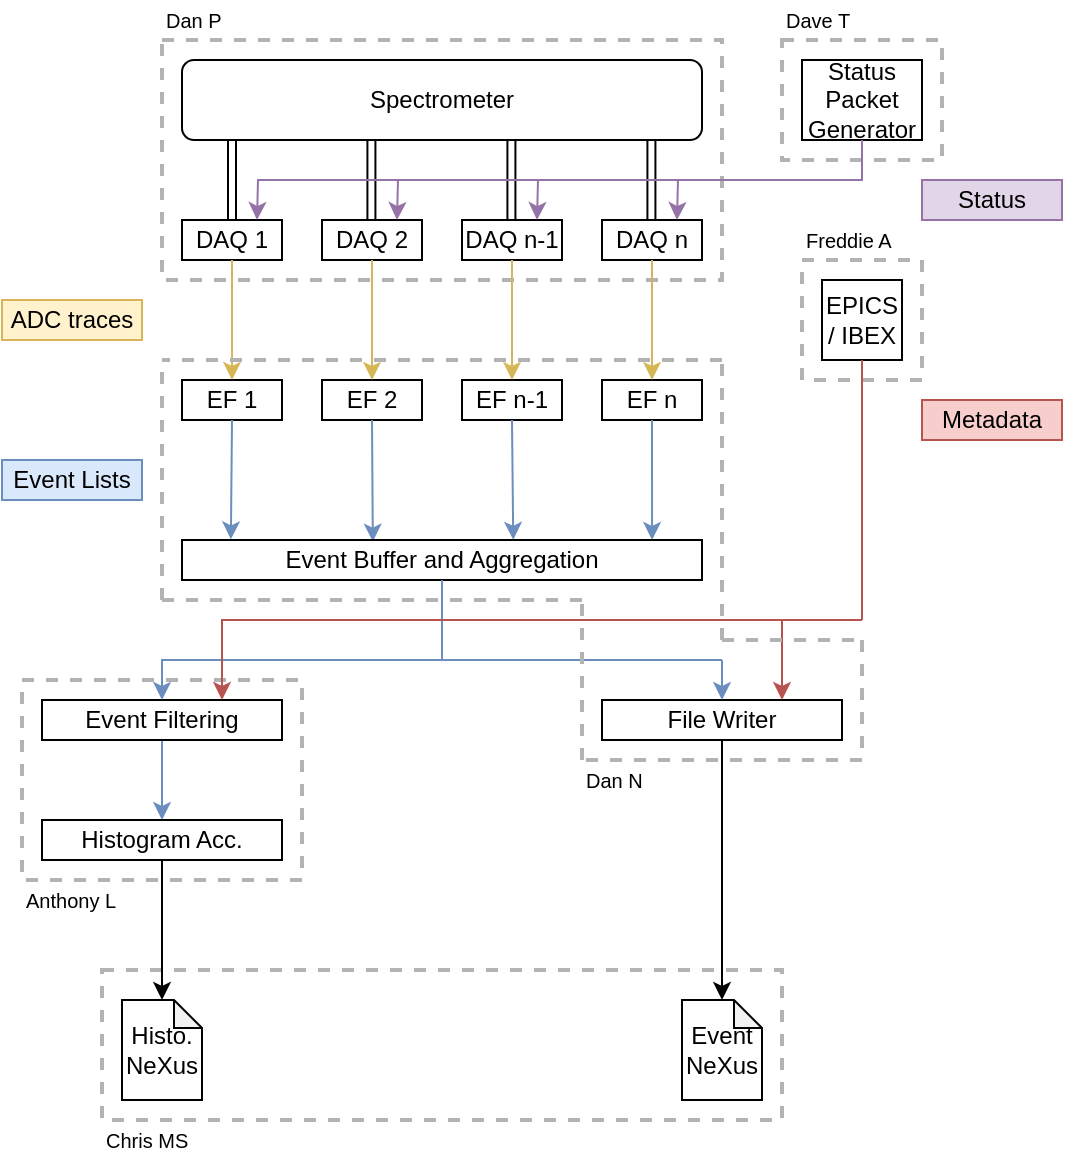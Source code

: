 <mxfile version="23.0.2" type="device">
  <diagram name="Page-1" id="HQ6p7cDR1sw3VFluNTTl">
    <mxGraphModel dx="180" dy="546" grid="1" gridSize="10" guides="1" tooltips="1" connect="1" arrows="1" fold="1" page="1" pageScale="1" pageWidth="827" pageHeight="1169" math="0" shadow="0">
      <root>
        <mxCell id="0" />
        <mxCell id="1" parent="0" />
        <mxCell id="c08GkZa1W9AZNbsfIRzl-18" value="" style="rounded=0;whiteSpace=wrap;html=1;dashed=1;fillColor=none;strokeWidth=2;strokeColor=#B3B3B3;" parent="1" vertex="1">
          <mxGeometry x="200" y="615" width="340" height="75" as="geometry" />
        </mxCell>
        <mxCell id="uDArvXW7a5tx-fPD2nT2-12" value="" style="rounded=0;whiteSpace=wrap;html=1;dashed=1;fillColor=none;strokeColor=#B3B3B3;strokeWidth=2;" parent="1" vertex="1">
          <mxGeometry x="550" y="260" width="60" height="60" as="geometry" />
        </mxCell>
        <mxCell id="uDArvXW7a5tx-fPD2nT2-10" value="" style="rounded=0;whiteSpace=wrap;html=1;dashed=1;fillColor=none;strokeWidth=2;strokeColor=#B3B3B3;" parent="1" vertex="1">
          <mxGeometry x="540" y="150" width="80" height="60" as="geometry" />
        </mxCell>
        <mxCell id="uDArvXW7a5tx-fPD2nT2-11" value="" style="rounded=0;whiteSpace=wrap;html=1;dashed=1;fillColor=none;strokeWidth=2;strokeColor=#B3B3B3;" parent="1" vertex="1">
          <mxGeometry x="230" y="150" width="280" height="120" as="geometry" />
        </mxCell>
        <mxCell id="uDArvXW7a5tx-fPD2nT2-8" value="" style="rounded=0;whiteSpace=wrap;html=1;dashed=1;fillColor=none;strokeWidth=2;strokeColor=#B3B3B3;" parent="1" vertex="1">
          <mxGeometry x="160" y="470" width="140" height="100" as="geometry" />
        </mxCell>
        <mxCell id="bbPfFzJEIJGORFe5W7QH-1" value="DAQ 1" style="rounded=0;whiteSpace=wrap;html=1;" parent="1" vertex="1">
          <mxGeometry x="240" y="240" width="50" height="20" as="geometry" />
        </mxCell>
        <mxCell id="bbPfFzJEIJGORFe5W7QH-2" value="DAQ 2" style="rounded=0;whiteSpace=wrap;html=1;" parent="1" vertex="1">
          <mxGeometry x="310" y="240" width="50" height="20" as="geometry" />
        </mxCell>
        <mxCell id="bbPfFzJEIJGORFe5W7QH-3" value="DAQ n-1" style="rounded=0;whiteSpace=wrap;html=1;" parent="1" vertex="1">
          <mxGeometry x="380" y="240" width="50" height="20" as="geometry" />
        </mxCell>
        <mxCell id="bbPfFzJEIJGORFe5W7QH-4" value="DAQ n" style="rounded=0;whiteSpace=wrap;html=1;" parent="1" vertex="1">
          <mxGeometry x="450" y="240" width="50" height="20" as="geometry" />
        </mxCell>
        <mxCell id="bbPfFzJEIJGORFe5W7QH-9" value="" style="shape=link;html=1;rounded=0;entryX=0.5;entryY=0;entryDx=0;entryDy=0;" parent="1" target="bbPfFzJEIJGORFe5W7QH-1" edge="1">
          <mxGeometry width="100" relative="1" as="geometry">
            <mxPoint x="265" y="200" as="sourcePoint" />
            <mxPoint x="320" y="170" as="targetPoint" />
          </mxGeometry>
        </mxCell>
        <mxCell id="bbPfFzJEIJGORFe5W7QH-10" value="" style="shape=link;html=1;rounded=0;entryX=0.5;entryY=0;entryDx=0;entryDy=0;" parent="1" edge="1">
          <mxGeometry width="100" relative="1" as="geometry">
            <mxPoint x="334.71" y="200" as="sourcePoint" />
            <mxPoint x="334.71" y="240" as="targetPoint" />
          </mxGeometry>
        </mxCell>
        <mxCell id="bbPfFzJEIJGORFe5W7QH-11" value="" style="shape=link;html=1;rounded=0;entryX=0.5;entryY=0;entryDx=0;entryDy=0;" parent="1" edge="1">
          <mxGeometry width="100" relative="1" as="geometry">
            <mxPoint x="404.71" y="200" as="sourcePoint" />
            <mxPoint x="404.71" y="240" as="targetPoint" />
          </mxGeometry>
        </mxCell>
        <mxCell id="bbPfFzJEIJGORFe5W7QH-12" value="" style="shape=link;html=1;rounded=0;entryX=0.5;entryY=0;entryDx=0;entryDy=0;" parent="1" edge="1">
          <mxGeometry width="100" relative="1" as="geometry">
            <mxPoint x="474.71" y="200" as="sourcePoint" />
            <mxPoint x="474.71" y="240" as="targetPoint" />
          </mxGeometry>
        </mxCell>
        <mxCell id="bbPfFzJEIJGORFe5W7QH-13" value="Spectrometer" style="rounded=1;whiteSpace=wrap;html=1;" parent="1" vertex="1">
          <mxGeometry x="240" y="160" width="260" height="40" as="geometry" />
        </mxCell>
        <mxCell id="bbPfFzJEIJGORFe5W7QH-15" value="EF 1" style="rounded=0;whiteSpace=wrap;html=1;" parent="1" vertex="1">
          <mxGeometry x="240" y="320" width="50" height="20" as="geometry" />
        </mxCell>
        <mxCell id="bbPfFzJEIJGORFe5W7QH-16" value="EF 2" style="rounded=0;whiteSpace=wrap;html=1;" parent="1" vertex="1">
          <mxGeometry x="310" y="320" width="50" height="20" as="geometry" />
        </mxCell>
        <mxCell id="bbPfFzJEIJGORFe5W7QH-17" value="EF n-1" style="rounded=0;whiteSpace=wrap;html=1;" parent="1" vertex="1">
          <mxGeometry x="380" y="320" width="50" height="20" as="geometry" />
        </mxCell>
        <mxCell id="bbPfFzJEIJGORFe5W7QH-18" value="EF n" style="rounded=0;whiteSpace=wrap;html=1;" parent="1" vertex="1">
          <mxGeometry x="450" y="320" width="50" height="20" as="geometry" />
        </mxCell>
        <mxCell id="bbPfFzJEIJGORFe5W7QH-19" value="" style="endArrow=classic;html=1;rounded=0;exitX=0.5;exitY=1;exitDx=0;exitDy=0;entryX=0.5;entryY=0;entryDx=0;entryDy=0;fillColor=#fff2cc;strokeColor=#d6b656;" parent="1" source="bbPfFzJEIJGORFe5W7QH-1" target="bbPfFzJEIJGORFe5W7QH-15" edge="1">
          <mxGeometry width="50" height="50" relative="1" as="geometry">
            <mxPoint x="360" y="300" as="sourcePoint" />
            <mxPoint x="410" y="250" as="targetPoint" />
          </mxGeometry>
        </mxCell>
        <mxCell id="bbPfFzJEIJGORFe5W7QH-20" value="" style="endArrow=classic;html=1;rounded=0;exitX=0.5;exitY=1;exitDx=0;exitDy=0;entryX=0.5;entryY=0;entryDx=0;entryDy=0;fillColor=#fff2cc;strokeColor=#d6b656;" parent="1" source="bbPfFzJEIJGORFe5W7QH-2" target="bbPfFzJEIJGORFe5W7QH-16" edge="1">
          <mxGeometry width="50" height="50" relative="1" as="geometry">
            <mxPoint x="360" y="300" as="sourcePoint" />
            <mxPoint x="410" y="250" as="targetPoint" />
          </mxGeometry>
        </mxCell>
        <mxCell id="bbPfFzJEIJGORFe5W7QH-21" value="" style="endArrow=classic;html=1;rounded=0;exitX=0.5;exitY=1;exitDx=0;exitDy=0;entryX=0.5;entryY=0;entryDx=0;entryDy=0;fillColor=#fff2cc;strokeColor=#d6b656;" parent="1" source="bbPfFzJEIJGORFe5W7QH-3" target="bbPfFzJEIJGORFe5W7QH-17" edge="1">
          <mxGeometry width="50" height="50" relative="1" as="geometry">
            <mxPoint x="390" y="290" as="sourcePoint" />
            <mxPoint x="420" y="290" as="targetPoint" />
          </mxGeometry>
        </mxCell>
        <mxCell id="bbPfFzJEIJGORFe5W7QH-22" value="" style="endArrow=classic;html=1;rounded=0;exitX=0.5;exitY=1;exitDx=0;exitDy=0;entryX=0.5;entryY=0;entryDx=0;entryDy=0;fillColor=#fff2cc;strokeColor=#d6b656;" parent="1" source="bbPfFzJEIJGORFe5W7QH-4" target="bbPfFzJEIJGORFe5W7QH-18" edge="1">
          <mxGeometry width="50" height="50" relative="1" as="geometry">
            <mxPoint x="360" y="300" as="sourcePoint" />
            <mxPoint x="410" y="250" as="targetPoint" />
          </mxGeometry>
        </mxCell>
        <mxCell id="bbPfFzJEIJGORFe5W7QH-23" value="" style="endArrow=classic;html=1;rounded=0;exitX=0.5;exitY=1;exitDx=0;exitDy=0;entryX=0.906;entryY=1.009;entryDx=0;entryDy=0;entryPerimeter=0;fillColor=#dae8fc;strokeColor=#6c8ebf;" parent="1" source="bbPfFzJEIJGORFe5W7QH-15" edge="1">
          <mxGeometry width="50" height="50" relative="1" as="geometry">
            <mxPoint x="360" y="300" as="sourcePoint" />
            <mxPoint x="264.44" y="399.64" as="targetPoint" />
          </mxGeometry>
        </mxCell>
        <mxCell id="bbPfFzJEIJGORFe5W7QH-24" value="" style="endArrow=classic;html=1;rounded=0;exitX=0.5;exitY=1;exitDx=0;exitDy=0;entryX=0.633;entryY=0.98;entryDx=0;entryDy=0;entryPerimeter=0;fillColor=#dae8fc;strokeColor=#6c8ebf;" parent="1" source="bbPfFzJEIJGORFe5W7QH-16" edge="1">
          <mxGeometry width="50" height="50" relative="1" as="geometry">
            <mxPoint x="360" y="300" as="sourcePoint" />
            <mxPoint x="335.42" y="400.8" as="targetPoint" />
          </mxGeometry>
        </mxCell>
        <mxCell id="bbPfFzJEIJGORFe5W7QH-25" value="" style="endArrow=classic;html=1;rounded=0;exitX=0.5;exitY=1;exitDx=0;exitDy=0;entryX=0.363;entryY=1.003;entryDx=0;entryDy=0;entryPerimeter=0;fillColor=#dae8fc;strokeColor=#6c8ebf;" parent="1" source="bbPfFzJEIJGORFe5W7QH-17" edge="1">
          <mxGeometry width="50" height="50" relative="1" as="geometry">
            <mxPoint x="360" y="300" as="sourcePoint" />
            <mxPoint x="405.62" y="399.88" as="targetPoint" />
          </mxGeometry>
        </mxCell>
        <mxCell id="bbPfFzJEIJGORFe5W7QH-26" value="" style="endArrow=classic;html=1;rounded=0;exitX=0.5;exitY=1;exitDx=0;exitDy=0;entryX=0.096;entryY=1;entryDx=0;entryDy=0;entryPerimeter=0;fillColor=#dae8fc;strokeColor=#6c8ebf;" parent="1" source="bbPfFzJEIJGORFe5W7QH-18" edge="1">
          <mxGeometry width="50" height="50" relative="1" as="geometry">
            <mxPoint x="360" y="300" as="sourcePoint" />
            <mxPoint x="475.04" y="400" as="targetPoint" />
          </mxGeometry>
        </mxCell>
        <mxCell id="bbPfFzJEIJGORFe5W7QH-27" value="Event Buffer and Aggregation" style="rounded=0;whiteSpace=wrap;html=1;" parent="1" vertex="1">
          <mxGeometry x="240" y="400" width="260" height="20" as="geometry" />
        </mxCell>
        <mxCell id="bbPfFzJEIJGORFe5W7QH-29" value="File Writer" style="rounded=0;whiteSpace=wrap;html=1;" parent="1" vertex="1">
          <mxGeometry x="450" y="480" width="120" height="20" as="geometry" />
        </mxCell>
        <mxCell id="bbPfFzJEIJGORFe5W7QH-30" value="" style="endArrow=none;html=1;rounded=0;exitX=0.5;exitY=1;exitDx=0;exitDy=0;endFill=0;fillColor=#dae8fc;strokeColor=#6c8ebf;" parent="1" source="bbPfFzJEIJGORFe5W7QH-27" edge="1">
          <mxGeometry width="50" height="50" relative="1" as="geometry">
            <mxPoint x="360" y="400" as="sourcePoint" />
            <mxPoint x="370" y="460" as="targetPoint" />
          </mxGeometry>
        </mxCell>
        <mxCell id="bbPfFzJEIJGORFe5W7QH-31" value="" style="endArrow=none;html=1;rounded=0;fillColor=#dae8fc;strokeColor=#6c8ebf;" parent="1" edge="1">
          <mxGeometry width="50" height="50" relative="1" as="geometry">
            <mxPoint x="440" y="460" as="sourcePoint" />
            <mxPoint x="370" y="460" as="targetPoint" />
          </mxGeometry>
        </mxCell>
        <mxCell id="bbPfFzJEIJGORFe5W7QH-34" value="" style="endArrow=classic;html=1;rounded=0;entryX=0.5;entryY=0;entryDx=0;entryDy=0;fillColor=#dae8fc;strokeColor=#6c8ebf;" parent="1" target="bbPfFzJEIJGORFe5W7QH-29" edge="1">
          <mxGeometry width="50" height="50" relative="1" as="geometry">
            <mxPoint x="510" y="460" as="sourcePoint" />
            <mxPoint x="480" y="350" as="targetPoint" />
          </mxGeometry>
        </mxCell>
        <mxCell id="bbPfFzJEIJGORFe5W7QH-35" value="" style="endArrow=none;html=1;rounded=0;fillColor=#dae8fc;strokeColor=#6c8ebf;" parent="1" edge="1">
          <mxGeometry width="50" height="50" relative="1" as="geometry">
            <mxPoint x="440" y="460" as="sourcePoint" />
            <mxPoint x="510" y="460" as="targetPoint" />
          </mxGeometry>
        </mxCell>
        <mxCell id="uDArvXW7a5tx-fPD2nT2-4" style="edgeStyle=orthogonalEdgeStyle;rounded=0;orthogonalLoop=1;jettySize=auto;html=1;exitX=0.5;exitY=1;exitDx=0;exitDy=0;entryX=0.5;entryY=0;entryDx=0;entryDy=0;fillColor=#dae8fc;strokeColor=#6c8ebf;" parent="1" source="bbPfFzJEIJGORFe5W7QH-42" target="uDArvXW7a5tx-fPD2nT2-3" edge="1">
          <mxGeometry relative="1" as="geometry" />
        </mxCell>
        <mxCell id="bbPfFzJEIJGORFe5W7QH-42" value="Event Filtering" style="rounded=0;whiteSpace=wrap;html=1;" parent="1" vertex="1">
          <mxGeometry x="170" y="480" width="120" height="20" as="geometry" />
        </mxCell>
        <mxCell id="bbPfFzJEIJGORFe5W7QH-44" value="" style="endArrow=classic;html=1;rounded=0;entryX=0.5;entryY=0;entryDx=0;entryDy=0;fillColor=#dae8fc;strokeColor=#6c8ebf;" parent="1" target="bbPfFzJEIJGORFe5W7QH-42" edge="1">
          <mxGeometry width="50" height="50" relative="1" as="geometry">
            <mxPoint x="370" y="460" as="sourcePoint" />
            <mxPoint x="410" y="460" as="targetPoint" />
            <Array as="points">
              <mxPoint x="230" y="460" />
            </Array>
          </mxGeometry>
        </mxCell>
        <mxCell id="bbPfFzJEIJGORFe5W7QH-45" value="Event&lt;br&gt;NeXus" style="shape=note;whiteSpace=wrap;html=1;backgroundOutline=1;darkOpacity=0.05;size=14;" parent="1" vertex="1">
          <mxGeometry x="490" y="630" width="40" height="50" as="geometry" />
        </mxCell>
        <mxCell id="bbPfFzJEIJGORFe5W7QH-46" value="Histo.&lt;br&gt;NeXus" style="shape=note;whiteSpace=wrap;html=1;backgroundOutline=1;darkOpacity=0.05;size=14;" parent="1" vertex="1">
          <mxGeometry x="210" y="630" width="40" height="50" as="geometry" />
        </mxCell>
        <mxCell id="bbPfFzJEIJGORFe5W7QH-58" value="ADC traces" style="text;html=1;strokeColor=#d6b656;fillColor=#fff2cc;align=center;verticalAlign=middle;whiteSpace=wrap;rounded=0;" parent="1" vertex="1">
          <mxGeometry x="150" y="280" width="70" height="20" as="geometry" />
        </mxCell>
        <mxCell id="bbPfFzJEIJGORFe5W7QH-59" value="Event Lists" style="text;html=1;strokeColor=#6c8ebf;fillColor=#dae8fc;align=center;verticalAlign=middle;whiteSpace=wrap;rounded=0;" parent="1" vertex="1">
          <mxGeometry x="150" y="360" width="70" height="20" as="geometry" />
        </mxCell>
        <mxCell id="bbPfFzJEIJGORFe5W7QH-61" value="EPICS / IBEX" style="rounded=0;whiteSpace=wrap;html=1;" parent="1" vertex="1">
          <mxGeometry x="560" y="270" width="40" height="40" as="geometry" />
        </mxCell>
        <mxCell id="bbPfFzJEIJGORFe5W7QH-62" value="" style="endArrow=none;html=1;rounded=0;exitX=0.5;exitY=1;exitDx=0;exitDy=0;endFill=0;fillColor=#f8cecc;strokeColor=#b85450;" parent="1" source="bbPfFzJEIJGORFe5W7QH-61" edge="1">
          <mxGeometry width="50" height="50" relative="1" as="geometry">
            <mxPoint x="360" y="400" as="sourcePoint" />
            <mxPoint x="580" y="440" as="targetPoint" />
          </mxGeometry>
        </mxCell>
        <mxCell id="bbPfFzJEIJGORFe5W7QH-63" value="" style="endArrow=classic;html=1;rounded=0;entryX=0.75;entryY=0;entryDx=0;entryDy=0;fillColor=#f8cecc;strokeColor=#b85450;" parent="1" target="bbPfFzJEIJGORFe5W7QH-29" edge="1">
          <mxGeometry width="50" height="50" relative="1" as="geometry">
            <mxPoint x="540" y="440" as="sourcePoint" />
            <mxPoint x="410" y="350" as="targetPoint" />
            <Array as="points">
              <mxPoint x="540" y="460" />
            </Array>
          </mxGeometry>
        </mxCell>
        <mxCell id="bbPfFzJEIJGORFe5W7QH-65" value="" style="endArrow=classic;html=1;rounded=0;entryX=0.75;entryY=0;entryDx=0;entryDy=0;fillColor=#f8cecc;strokeColor=#b85450;" parent="1" target="bbPfFzJEIJGORFe5W7QH-42" edge="1">
          <mxGeometry width="50" height="50" relative="1" as="geometry">
            <mxPoint x="580" y="440" as="sourcePoint" />
            <mxPoint x="410" y="350" as="targetPoint" />
            <Array as="points">
              <mxPoint x="260" y="440" />
            </Array>
          </mxGeometry>
        </mxCell>
        <mxCell id="bbPfFzJEIJGORFe5W7QH-67" value="Metadata" style="text;html=1;strokeColor=#b85450;fillColor=#f8cecc;align=center;verticalAlign=middle;whiteSpace=wrap;rounded=0;" parent="1" vertex="1">
          <mxGeometry x="610" y="330" width="70" height="20" as="geometry" />
        </mxCell>
        <mxCell id="bbPfFzJEIJGORFe5W7QH-68" value="Status Packet Generator" style="rounded=0;whiteSpace=wrap;html=1;" parent="1" vertex="1">
          <mxGeometry x="550" y="160" width="60" height="40" as="geometry" />
        </mxCell>
        <mxCell id="bbPfFzJEIJGORFe5W7QH-69" value="" style="endArrow=classic;html=1;rounded=0;entryX=0.75;entryY=0;entryDx=0;entryDy=0;exitX=0.5;exitY=1;exitDx=0;exitDy=0;fillColor=#e1d5e7;strokeColor=#9673a6;" parent="1" edge="1">
          <mxGeometry width="50" height="50" relative="1" as="geometry">
            <mxPoint x="580" y="200" as="sourcePoint" />
            <mxPoint x="277.5" y="240" as="targetPoint" />
            <Array as="points">
              <mxPoint x="580" y="220" />
              <mxPoint x="278" y="220" />
            </Array>
          </mxGeometry>
        </mxCell>
        <mxCell id="bbPfFzJEIJGORFe5W7QH-70" value="" style="endArrow=classic;html=1;rounded=0;entryX=0.75;entryY=0;entryDx=0;entryDy=0;fillColor=#e1d5e7;strokeColor=#9673a6;" parent="1" target="bbPfFzJEIJGORFe5W7QH-2" edge="1">
          <mxGeometry width="50" height="50" relative="1" as="geometry">
            <mxPoint x="348" y="220" as="sourcePoint" />
            <mxPoint x="410" y="350" as="targetPoint" />
          </mxGeometry>
        </mxCell>
        <mxCell id="bbPfFzJEIJGORFe5W7QH-71" value="" style="endArrow=classic;html=1;rounded=0;entryX=0.75;entryY=0;entryDx=0;entryDy=0;fillColor=#e1d5e7;strokeColor=#9673a6;" parent="1" target="bbPfFzJEIJGORFe5W7QH-3" edge="1">
          <mxGeometry width="50" height="50" relative="1" as="geometry">
            <mxPoint x="418" y="220" as="sourcePoint" />
            <mxPoint x="410" y="350" as="targetPoint" />
          </mxGeometry>
        </mxCell>
        <mxCell id="bbPfFzJEIJGORFe5W7QH-72" value="" style="endArrow=classic;html=1;rounded=0;entryX=0.75;entryY=0;entryDx=0;entryDy=0;fillColor=#e1d5e7;strokeColor=#9673a6;" parent="1" target="bbPfFzJEIJGORFe5W7QH-4" edge="1">
          <mxGeometry width="50" height="50" relative="1" as="geometry">
            <mxPoint x="488" y="220" as="sourcePoint" />
            <mxPoint x="410" y="350" as="targetPoint" />
          </mxGeometry>
        </mxCell>
        <mxCell id="bbPfFzJEIJGORFe5W7QH-73" value="Status" style="text;html=1;strokeColor=#9673a6;fillColor=#e1d5e7;align=center;verticalAlign=middle;whiteSpace=wrap;rounded=0;" parent="1" vertex="1">
          <mxGeometry x="610" y="220" width="70" height="20" as="geometry" />
        </mxCell>
        <mxCell id="uDArvXW7a5tx-fPD2nT2-3" value="Histogram Acc." style="rounded=0;whiteSpace=wrap;html=1;" parent="1" vertex="1">
          <mxGeometry x="170" y="540" width="120" height="20" as="geometry" />
        </mxCell>
        <mxCell id="uDArvXW7a5tx-fPD2nT2-5" style="edgeStyle=orthogonalEdgeStyle;rounded=0;orthogonalLoop=1;jettySize=auto;html=1;exitX=0.5;exitY=1;exitDx=0;exitDy=0;entryX=0.5;entryY=0;entryDx=0;entryDy=0;entryPerimeter=0;" parent="1" source="uDArvXW7a5tx-fPD2nT2-3" target="bbPfFzJEIJGORFe5W7QH-46" edge="1">
          <mxGeometry relative="1" as="geometry" />
        </mxCell>
        <mxCell id="uDArvXW7a5tx-fPD2nT2-9" style="edgeStyle=orthogonalEdgeStyle;rounded=0;orthogonalLoop=1;jettySize=auto;html=1;exitX=0.5;exitY=1;exitDx=0;exitDy=0;entryX=0.5;entryY=0;entryDx=0;entryDy=0;entryPerimeter=0;" parent="1" source="bbPfFzJEIJGORFe5W7QH-29" target="bbPfFzJEIJGORFe5W7QH-45" edge="1">
          <mxGeometry relative="1" as="geometry" />
        </mxCell>
        <mxCell id="c08GkZa1W9AZNbsfIRzl-4" value="" style="endArrow=none;dashed=1;html=1;rounded=0;strokeWidth=2;strokeColor=#B3B3B3;" parent="1" edge="1">
          <mxGeometry width="50" height="50" relative="1" as="geometry">
            <mxPoint x="230" y="430" as="sourcePoint" />
            <mxPoint x="440" y="430" as="targetPoint" />
          </mxGeometry>
        </mxCell>
        <mxCell id="c08GkZa1W9AZNbsfIRzl-5" value="" style="endArrow=none;dashed=1;html=1;rounded=0;strokeWidth=2;strokeColor=#B3B3B3;" parent="1" edge="1">
          <mxGeometry width="50" height="50" relative="1" as="geometry">
            <mxPoint x="440" y="510" as="sourcePoint" />
            <mxPoint x="440" y="430" as="targetPoint" />
          </mxGeometry>
        </mxCell>
        <mxCell id="c08GkZa1W9AZNbsfIRzl-6" value="" style="endArrow=none;dashed=1;html=1;rounded=0;strokeWidth=2;strokeColor=#B3B3B3;" parent="1" edge="1">
          <mxGeometry width="50" height="50" relative="1" as="geometry">
            <mxPoint x="580" y="510" as="sourcePoint" />
            <mxPoint x="440" y="510" as="targetPoint" />
          </mxGeometry>
        </mxCell>
        <mxCell id="c08GkZa1W9AZNbsfIRzl-7" value="" style="endArrow=none;dashed=1;html=1;rounded=0;strokeWidth=2;strokeColor=#B3B3B3;" parent="1" edge="1">
          <mxGeometry width="50" height="50" relative="1" as="geometry">
            <mxPoint x="580" y="450" as="sourcePoint" />
            <mxPoint x="580" y="510" as="targetPoint" />
          </mxGeometry>
        </mxCell>
        <mxCell id="c08GkZa1W9AZNbsfIRzl-8" value="" style="endArrow=none;dashed=1;html=1;rounded=0;strokeWidth=2;strokeColor=#B3B3B3;" parent="1" edge="1">
          <mxGeometry width="50" height="50" relative="1" as="geometry">
            <mxPoint x="230" y="430" as="sourcePoint" />
            <mxPoint x="230" y="310" as="targetPoint" />
          </mxGeometry>
        </mxCell>
        <mxCell id="c08GkZa1W9AZNbsfIRzl-9" value="" style="endArrow=none;dashed=1;html=1;rounded=0;strokeWidth=2;strokeColor=#B3B3B3;" parent="1" edge="1">
          <mxGeometry width="50" height="50" relative="1" as="geometry">
            <mxPoint x="510" y="310" as="sourcePoint" />
            <mxPoint x="230" y="310" as="targetPoint" />
          </mxGeometry>
        </mxCell>
        <mxCell id="c08GkZa1W9AZNbsfIRzl-10" value="" style="endArrow=none;dashed=1;html=1;rounded=0;strokeWidth=2;strokeColor=#B3B3B3;" parent="1" edge="1">
          <mxGeometry width="50" height="50" relative="1" as="geometry">
            <mxPoint x="510" y="450" as="sourcePoint" />
            <mxPoint x="510" y="310" as="targetPoint" />
          </mxGeometry>
        </mxCell>
        <mxCell id="c08GkZa1W9AZNbsfIRzl-11" value="" style="endArrow=none;dashed=1;html=1;rounded=0;strokeWidth=2;strokeColor=#B3B3B3;" parent="1" edge="1">
          <mxGeometry width="50" height="50" relative="1" as="geometry">
            <mxPoint x="510" y="450" as="sourcePoint" />
            <mxPoint x="580" y="450" as="targetPoint" />
          </mxGeometry>
        </mxCell>
        <mxCell id="c08GkZa1W9AZNbsfIRzl-12" value="Anthony L" style="text;html=1;strokeColor=none;fillColor=none;align=left;verticalAlign=middle;whiteSpace=wrap;rounded=0;rotation=0;fontSize=10;" parent="1" vertex="1">
          <mxGeometry x="160" y="570" width="50" height="20" as="geometry" />
        </mxCell>
        <mxCell id="c08GkZa1W9AZNbsfIRzl-14" value="Dan P" style="text;html=1;strokeColor=none;fillColor=none;align=left;verticalAlign=middle;whiteSpace=wrap;rounded=0;rotation=0;fontSize=10;" parent="1" vertex="1">
          <mxGeometry x="230" y="130" width="60" height="20" as="geometry" />
        </mxCell>
        <mxCell id="c08GkZa1W9AZNbsfIRzl-15" value="Dave T" style="text;html=1;strokeColor=none;fillColor=none;align=left;verticalAlign=middle;whiteSpace=wrap;rounded=0;rotation=0;fontSize=10;" parent="1" vertex="1">
          <mxGeometry x="540" y="130" width="60" height="20" as="geometry" />
        </mxCell>
        <mxCell id="c08GkZa1W9AZNbsfIRzl-16" value="Freddie A" style="text;html=1;strokeColor=none;fillColor=none;align=left;verticalAlign=middle;whiteSpace=wrap;rounded=0;rotation=0;fontSize=10;" parent="1" vertex="1">
          <mxGeometry x="550" y="240" width="60" height="20" as="geometry" />
        </mxCell>
        <mxCell id="c08GkZa1W9AZNbsfIRzl-17" value="Dan N" style="text;html=1;strokeColor=none;fillColor=none;align=left;verticalAlign=middle;whiteSpace=wrap;rounded=0;rotation=0;fontSize=10;" parent="1" vertex="1">
          <mxGeometry x="440" y="510" width="60" height="20" as="geometry" />
        </mxCell>
        <mxCell id="c08GkZa1W9AZNbsfIRzl-19" value="Chris MS" style="text;html=1;strokeColor=none;fillColor=none;align=left;verticalAlign=middle;whiteSpace=wrap;rounded=0;rotation=0;fontSize=10;" parent="1" vertex="1">
          <mxGeometry x="200" y="690" width="60" height="20" as="geometry" />
        </mxCell>
      </root>
    </mxGraphModel>
  </diagram>
</mxfile>
